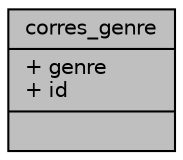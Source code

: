 digraph "corres_genre"
{
 // LATEX_PDF_SIZE
  edge [fontname="Helvetica",fontsize="10",labelfontname="Helvetica",labelfontsize="10"];
  node [fontname="Helvetica",fontsize="10",shape=record];
  Node1 [label="{corres_genre\n|+ genre\l+ id\l|}",height=0.2,width=0.4,color="black", fillcolor="grey75", style="filled", fontcolor="black",tooltip="structure associant une genre à une identifiant"];
}
